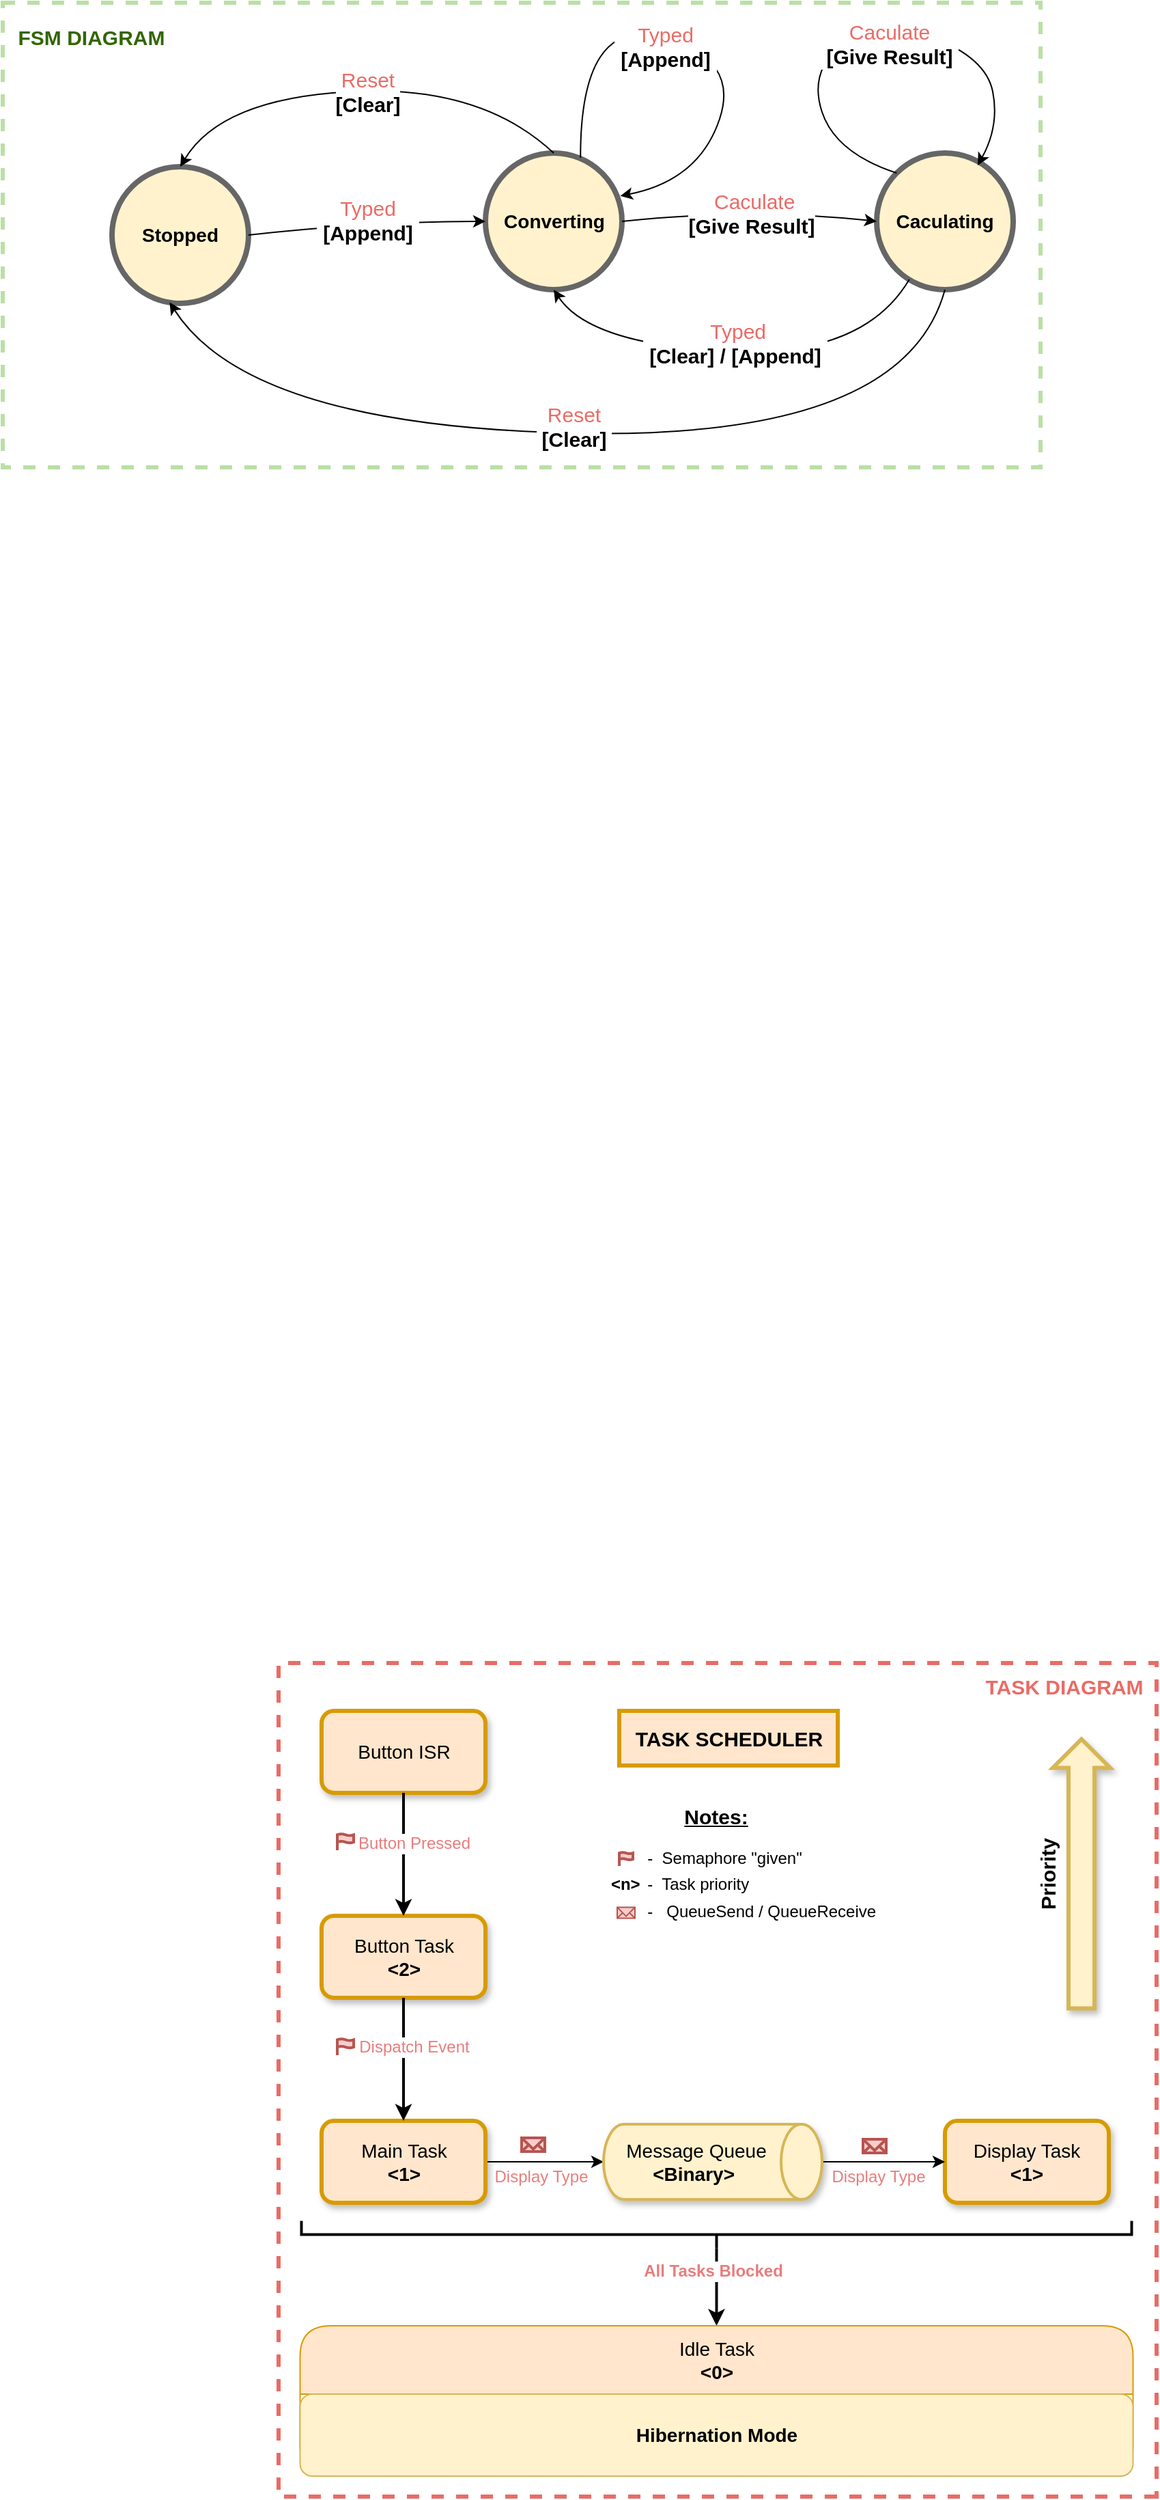 <mxfile version="24.1.0" type="github">
  <diagram name="Page-1" id="_HT3aI5wHFZwkTvz25JV">
    <mxGraphModel dx="607" dy="-431" grid="1" gridSize="10" guides="1" tooltips="1" connect="1" arrows="1" fold="1" page="1" pageScale="1" pageWidth="827" pageHeight="1169" math="0" shadow="0">
      <root>
        <mxCell id="0" />
        <mxCell id="1" parent="0" />
        <mxCell id="hWIiVIJlApyPL5oifJ6K-2" value="" style="rounded=0;whiteSpace=wrap;html=1;strokeColor=#EA6B66;align=center;verticalAlign=middle;fontFamily=Helvetica;fontSize=12;fontColor=default;fillColor=default;dashed=1;shadow=0;glass=0;perimeterSpacing=0;strokeWidth=3;direction=west;" parent="1" vertex="1">
          <mxGeometry x="1192" y="2455" width="643" height="610" as="geometry" />
        </mxCell>
        <mxCell id="hWIiVIJlApyPL5oifJ6K-1" value="a" style="rounded=0;whiteSpace=wrap;html=1;align=center;verticalAlign=middle;fontFamily=Helvetica;fontSize=12;dashed=1;shadow=0;glass=0;perimeterSpacing=0;strokeWidth=3;strokeColor=#B9E0A5;" parent="1" vertex="1">
          <mxGeometry x="990" y="1240" width="760" height="340" as="geometry" />
        </mxCell>
        <mxCell id="hWIiVIJlApyPL5oifJ6K-7" value="&lt;font style=&quot;font-size: 14px;&quot;&gt;&lt;b&gt;Caculating&lt;/b&gt;&lt;/font&gt;" style="ellipse;whiteSpace=wrap;html=1;aspect=fixed;strokeWidth=4;fillColor=#fff2cc;strokeColor=#666666;" parent="1" vertex="1">
          <mxGeometry x="1630" y="1350" width="100" height="100" as="geometry" />
        </mxCell>
        <mxCell id="hWIiVIJlApyPL5oifJ6K-8" value="&lt;font style=&quot;font-size: 14px;&quot;&gt;&lt;b&gt;Converting&lt;/b&gt;&lt;/font&gt;" style="ellipse;whiteSpace=wrap;html=1;aspect=fixed;strokeWidth=4;fillColor=#fff2cc;strokeColor=#666666;" parent="1" vertex="1">
          <mxGeometry x="1343.5" y="1350" width="100" height="100" as="geometry" />
        </mxCell>
        <mxCell id="hWIiVIJlApyPL5oifJ6K-9" value="&lt;font style=&quot;font-size: 14px;&quot;&gt;&lt;b&gt;Stopped&lt;/b&gt;&lt;/font&gt;" style="ellipse;whiteSpace=wrap;html=1;aspect=fixed;strokeWidth=4;fillColor=#fff2cc;strokeColor=#666666;" parent="1" vertex="1">
          <mxGeometry x="1070" y="1360" width="100" height="100" as="geometry" />
        </mxCell>
        <mxCell id="hWIiVIJlApyPL5oifJ6K-10" value="" style="curved=1;endArrow=classic;html=1;rounded=0;exitX=0.5;exitY=0;exitDx=0;exitDy=0;entryX=0.5;entryY=0;entryDx=0;entryDy=0;" parent="1" source="hWIiVIJlApyPL5oifJ6K-8" target="hWIiVIJlApyPL5oifJ6K-9" edge="1">
          <mxGeometry width="50" height="50" relative="1" as="geometry">
            <mxPoint x="1460" y="1390" as="sourcePoint" />
            <mxPoint x="1230" y="1200.0" as="targetPoint" />
            <Array as="points">
              <mxPoint x="1340" y="1300" />
              <mxPoint x="1150" y="1310" />
            </Array>
          </mxGeometry>
        </mxCell>
        <mxCell id="hWIiVIJlApyPL5oifJ6K-11" value="&lt;font style=&quot;font-size: 15px;&quot;&gt;&lt;font color=&quot;#ea6b66&quot;&gt;Reset&lt;/font&gt;&lt;br&gt;&lt;b&gt;[Clear]&lt;/b&gt;&lt;br&gt;&lt;/font&gt;" style="edgeLabel;html=1;align=center;verticalAlign=middle;resizable=0;points=[];" parent="hWIiVIJlApyPL5oifJ6K-10" vertex="1" connectable="0">
          <mxGeometry x="0.053" y="5" relative="1" as="geometry">
            <mxPoint x="13" y="-5" as="offset" />
          </mxGeometry>
        </mxCell>
        <mxCell id="hWIiVIJlApyPL5oifJ6K-12" value="" style="curved=1;endArrow=classic;html=1;rounded=0;exitX=1;exitY=0.5;exitDx=0;exitDy=0;entryX=0;entryY=0.5;entryDx=0;entryDy=0;" parent="1" source="hWIiVIJlApyPL5oifJ6K-8" target="hWIiVIJlApyPL5oifJ6K-7" edge="1">
          <mxGeometry width="50" height="50" relative="1" as="geometry">
            <mxPoint x="1460" y="1390" as="sourcePoint" />
            <mxPoint x="1510" y="1340" as="targetPoint" />
            <Array as="points">
              <mxPoint x="1540" y="1390" />
            </Array>
          </mxGeometry>
        </mxCell>
        <mxCell id="hWIiVIJlApyPL5oifJ6K-13" value="&lt;span style=&quot;font-size: 15px;&quot;&gt;&amp;nbsp;&lt;font color=&quot;#ea6b66&quot;&gt;Caculate&lt;/font&gt;&lt;br&gt;&lt;b&gt;[Give Result]&lt;/b&gt;&lt;br&gt;&lt;/span&gt;" style="edgeLabel;html=1;align=center;verticalAlign=middle;resizable=0;points=[];" parent="hWIiVIJlApyPL5oifJ6K-12" vertex="1" connectable="0">
          <mxGeometry x="0.008" y="2" relative="1" as="geometry">
            <mxPoint y="5" as="offset" />
          </mxGeometry>
        </mxCell>
        <mxCell id="hWIiVIJlApyPL5oifJ6K-14" value="" style="curved=1;endArrow=classic;html=1;rounded=0;exitX=1;exitY=0.5;exitDx=0;exitDy=0;entryX=0;entryY=0.5;entryDx=0;entryDy=0;" parent="1" source="hWIiVIJlApyPL5oifJ6K-9" target="hWIiVIJlApyPL5oifJ6K-8" edge="1">
          <mxGeometry width="50" height="50" relative="1" as="geometry">
            <mxPoint x="1060" y="1394.5" as="sourcePoint" />
            <mxPoint x="1195.0" y="1394.5" as="targetPoint" />
            <Array as="points">
              <mxPoint x="1260" y="1400" />
            </Array>
          </mxGeometry>
        </mxCell>
        <mxCell id="hWIiVIJlApyPL5oifJ6K-15" value="&lt;span style=&quot;font-size: 15px;&quot;&gt;&lt;font color=&quot;#ea6b66&quot;&gt;Typed&lt;/font&gt;&lt;br&gt;&lt;b&gt;&amp;nbsp;[Append]&amp;nbsp;&lt;/b&gt;&lt;br&gt;&lt;/span&gt;" style="edgeLabel;html=1;align=center;verticalAlign=middle;resizable=0;points=[];" parent="hWIiVIJlApyPL5oifJ6K-14" vertex="1" connectable="0">
          <mxGeometry x="0.008" y="2" relative="1" as="geometry">
            <mxPoint as="offset" />
          </mxGeometry>
        </mxCell>
        <mxCell id="hWIiVIJlApyPL5oifJ6K-18" value="" style="curved=1;endArrow=classic;html=1;rounded=0;exitX=0.239;exitY=0.925;exitDx=0;exitDy=0;entryX=0.5;entryY=1;entryDx=0;entryDy=0;exitPerimeter=0;" parent="1" source="hWIiVIJlApyPL5oifJ6K-7" target="hWIiVIJlApyPL5oifJ6K-8" edge="1">
          <mxGeometry width="50" height="50" relative="1" as="geometry">
            <mxPoint x="1560" y="1440" as="sourcePoint" />
            <mxPoint x="1460" y="1600" as="targetPoint" />
            <Array as="points">
              <mxPoint x="1620" y="1500" />
              <mxPoint x="1420" y="1490" />
            </Array>
          </mxGeometry>
        </mxCell>
        <mxCell id="hWIiVIJlApyPL5oifJ6K-19" value="&lt;font style=&quot;font-size: 15px;&quot;&gt;&amp;nbsp;&lt;font color=&quot;#ea6b66&quot;&gt;Typed&lt;/font&gt;&lt;br&gt;&lt;b&gt;&amp;nbsp;[Clear] / [Append]&amp;nbsp;&lt;/b&gt;&lt;br&gt;&lt;/font&gt;" style="edgeLabel;html=1;align=center;verticalAlign=middle;resizable=0;points=[];" parent="hWIiVIJlApyPL5oifJ6K-18" vertex="1" connectable="0">
          <mxGeometry x="0.053" y="5" relative="1" as="geometry">
            <mxPoint x="5" y="-11" as="offset" />
          </mxGeometry>
        </mxCell>
        <mxCell id="hWIiVIJlApyPL5oifJ6K-29" value="" style="curved=1;endArrow=classic;html=1;rounded=0;exitX=0.5;exitY=1;exitDx=0;exitDy=0;entryX=0.422;entryY=0.992;entryDx=0;entryDy=0;entryPerimeter=0;" parent="1" source="hWIiVIJlApyPL5oifJ6K-7" target="hWIiVIJlApyPL5oifJ6K-9" edge="1">
          <mxGeometry width="50" height="50" relative="1" as="geometry">
            <mxPoint x="1055" y="1410" as="sourcePoint" />
            <mxPoint x="1070" y="1435" as="targetPoint" />
            <Array as="points">
              <mxPoint x="1650" y="1560" />
              <mxPoint x="1170" y="1550" />
            </Array>
          </mxGeometry>
        </mxCell>
        <mxCell id="hWIiVIJlApyPL5oifJ6K-30" value="&lt;font style=&quot;font-size: 15px;&quot;&gt;&lt;font color=&quot;#ea6b66&quot;&gt;Reset&lt;/font&gt;&lt;br&gt;&lt;b style=&quot;border-color: var(--border-color);&quot;&gt;&amp;nbsp;[Clear]&amp;nbsp;&lt;/b&gt;&lt;br&gt;&lt;/font&gt;" style="edgeLabel;html=1;align=center;verticalAlign=middle;resizable=0;points=[];" parent="hWIiVIJlApyPL5oifJ6K-29" vertex="1" connectable="0">
          <mxGeometry x="0.053" y="5" relative="1" as="geometry">
            <mxPoint x="13" y="-10" as="offset" />
          </mxGeometry>
        </mxCell>
        <mxCell id="hWIiVIJlApyPL5oifJ6K-50" value="" style="curved=1;endArrow=classic;html=1;rounded=0;exitX=0;exitY=0;exitDx=0;exitDy=0;entryX=0.74;entryY=0.09;entryDx=0;entryDy=0;entryPerimeter=0;" parent="1" source="hWIiVIJlApyPL5oifJ6K-7" target="hWIiVIJlApyPL5oifJ6K-7" edge="1">
          <mxGeometry width="50" height="50" relative="1" as="geometry">
            <mxPoint x="1690" y="1240" as="sourcePoint" />
            <mxPoint x="1868" y="1355" as="targetPoint" />
            <Array as="points">
              <mxPoint x="1600" y="1350" />
              <mxPoint x="1580" y="1290" />
              <mxPoint x="1630" y="1250" />
              <mxPoint x="1710" y="1280" />
              <mxPoint x="1720" y="1330" />
            </Array>
          </mxGeometry>
        </mxCell>
        <mxCell id="hWIiVIJlApyPL5oifJ6K-51" value="&lt;span style=&quot;font-size: 15px;&quot;&gt;&lt;font color=&quot;#ea6b66&quot;&gt;Caculate&lt;br&gt;&lt;/font&gt;&lt;b&gt;&amp;nbsp;[Give Result]&amp;nbsp;&lt;/b&gt;&lt;br&gt;&lt;/span&gt;" style="edgeLabel;html=1;align=center;verticalAlign=middle;resizable=0;points=[];" parent="hWIiVIJlApyPL5oifJ6K-50" vertex="1" connectable="0">
          <mxGeometry x="0.008" y="2" relative="1" as="geometry">
            <mxPoint x="11" y="21" as="offset" />
          </mxGeometry>
        </mxCell>
        <mxCell id="hWIiVIJlApyPL5oifJ6K-52" value="&lt;font style=&quot;font-size: 14px;&quot;&gt;Button ISR&lt;/font&gt;" style="rounded=1;whiteSpace=wrap;html=1;fillColor=#ffe6cc;shadow=1;strokeWidth=3;strokeColor=#d79b00;" parent="1" vertex="1">
          <mxGeometry x="1223.5" y="2490" width="120" height="60" as="geometry" />
        </mxCell>
        <mxCell id="hWIiVIJlApyPL5oifJ6K-53" value="&lt;span style=&quot;font-size: 14px;&quot;&gt;&lt;font style=&quot;font-size: 14px;&quot;&gt;Button Task&lt;br&gt;&lt;b&gt;&amp;lt;2&amp;gt;&lt;/b&gt;&lt;br&gt;&lt;/font&gt;&lt;/span&gt;" style="rounded=1;whiteSpace=wrap;html=1;fillColor=#ffe6cc;strokeWidth=3;strokeColor=#d79b00;shadow=1;" parent="1" vertex="1">
          <mxGeometry x="1223.5" y="2640" width="120" height="60" as="geometry" />
        </mxCell>
        <mxCell id="nmxBZFPD8NL-hNqIEnMl-3" style="edgeStyle=orthogonalEdgeStyle;rounded=0;orthogonalLoop=1;jettySize=auto;html=1;" parent="1" source="hWIiVIJlApyPL5oifJ6K-56" target="nmxBZFPD8NL-hNqIEnMl-1" edge="1">
          <mxGeometry relative="1" as="geometry" />
        </mxCell>
        <mxCell id="hWIiVIJlApyPL5oifJ6K-56" value="&lt;span style=&quot;font-size: 14px;&quot;&gt;&lt;font style=&quot;font-size: 14px;&quot;&gt;Main Task&lt;br&gt;&lt;b&gt;&amp;lt;1&amp;gt;&lt;/b&gt;&lt;br&gt;&lt;/font&gt;&lt;/span&gt;" style="rounded=1;whiteSpace=wrap;html=1;fillColor=#ffe6cc;shadow=1;strokeColor=#d79b00;strokeWidth=3;" parent="1" vertex="1">
          <mxGeometry x="1223.5" y="2790" width="120" height="60" as="geometry" />
        </mxCell>
        <mxCell id="hWIiVIJlApyPL5oifJ6K-64" value="" style="curved=1;endArrow=classic;html=1;rounded=0;exitX=0.5;exitY=1;exitDx=0;exitDy=0;entryX=0.5;entryY=0;entryDx=0;entryDy=0;strokeWidth=2;" parent="1" source="hWIiVIJlApyPL5oifJ6K-52" target="hWIiVIJlApyPL5oifJ6K-53" edge="1">
          <mxGeometry width="50" height="50" relative="1" as="geometry">
            <mxPoint x="1229.29" y="2550" as="sourcePoint" />
            <mxPoint x="1229.33" y="2637.12" as="targetPoint" />
            <Array as="points" />
          </mxGeometry>
        </mxCell>
        <mxCell id="hWIiVIJlApyPL5oifJ6K-65" value="&lt;font style=&quot;&quot;&gt;&lt;font style=&quot;font-size: 12px;&quot;&gt;Button Pressed&lt;/font&gt;&lt;br&gt;&lt;/font&gt;" style="edgeLabel;html=1;align=center;verticalAlign=middle;resizable=0;points=[];fontColor=#e87d7d;" parent="hWIiVIJlApyPL5oifJ6K-64" vertex="1" connectable="0">
          <mxGeometry x="0.053" y="5" relative="1" as="geometry">
            <mxPoint x="2" y="-11" as="offset" />
          </mxGeometry>
        </mxCell>
        <mxCell id="hWIiVIJlApyPL5oifJ6K-68" value="&lt;span style=&quot;font-size: 14px;&quot;&gt;&lt;font style=&quot;font-size: 14px;&quot;&gt;Display Task&lt;br&gt;&lt;b&gt;&amp;lt;1&amp;gt;&lt;/b&gt;&lt;br&gt;&lt;/font&gt;&lt;/span&gt;" style="rounded=1;whiteSpace=wrap;html=1;fillColor=#ffe6cc;strokeColor=#d79b00;shadow=1;strokeWidth=3;" parent="1" vertex="1">
          <mxGeometry x="1680" y="2790" width="120" height="60" as="geometry" />
        </mxCell>
        <mxCell id="hWIiVIJlApyPL5oifJ6K-78" value="&lt;span style=&quot;font-size: 15px;&quot;&gt;&lt;b&gt;&lt;font color=&quot;#336600&quot;&gt;FSM DIAGRAM&lt;/font&gt;&lt;br&gt;&lt;/b&gt;&lt;/span&gt;" style="text;html=1;strokeColor=none;fillColor=none;align=center;verticalAlign=middle;whiteSpace=wrap;rounded=0;fontSize=12;fontFamily=Helvetica;fontColor=default;" parent="1" vertex="1">
          <mxGeometry x="1000" y="1250" width="110" height="30" as="geometry" />
        </mxCell>
        <mxCell id="hWIiVIJlApyPL5oifJ6K-79" value="&lt;font style=&quot;&quot;&gt;&lt;font size=&quot;1&quot; style=&quot;&quot;&gt;&lt;b style=&quot;font-size: 15px;&quot;&gt;Priority&lt;/b&gt;&lt;/font&gt;&lt;br&gt;&lt;/font&gt;" style="text;html=1;strokeColor=none;fillColor=none;align=center;verticalAlign=middle;whiteSpace=wrap;rounded=0;fontSize=12;fontFamily=Helvetica;fontColor=default;rotation=-90;" parent="1" vertex="1">
          <mxGeometry x="1720" y="2594.25" width="70" height="30" as="geometry" />
        </mxCell>
        <mxCell id="hWIiVIJlApyPL5oifJ6K-84" value="" style="curved=1;endArrow=classic;html=1;rounded=0;exitX=0.696;exitY=0.034;exitDx=0;exitDy=0;entryX=0.988;entryY=0.314;entryDx=0;entryDy=0;entryPerimeter=0;exitPerimeter=0;" parent="1" source="hWIiVIJlApyPL5oifJ6K-8" target="hWIiVIJlApyPL5oifJ6K-8" edge="1">
          <mxGeometry width="50" height="50" relative="1" as="geometry">
            <mxPoint x="1655" y="1375" as="sourcePoint" />
            <mxPoint x="1714" y="1369" as="targetPoint" />
            <Array as="points">
              <mxPoint x="1413" y="1250" />
              <mxPoint x="1530" y="1280" />
              <mxPoint x="1500" y="1370" />
            </Array>
          </mxGeometry>
        </mxCell>
        <mxCell id="hWIiVIJlApyPL5oifJ6K-85" value="&lt;span style=&quot;font-size: 15px;&quot;&gt;&lt;font color=&quot;#ea6b66&quot;&gt;Typed&lt;br&gt;&lt;/font&gt;&lt;b&gt;&amp;nbsp;[Append]&amp;nbsp;&lt;/b&gt;&lt;br&gt;&lt;/span&gt;" style="edgeLabel;html=1;align=center;verticalAlign=middle;resizable=0;points=[];" parent="hWIiVIJlApyPL5oifJ6K-84" vertex="1" connectable="0">
          <mxGeometry x="0.008" y="2" relative="1" as="geometry">
            <mxPoint x="-23" y="2" as="offset" />
          </mxGeometry>
        </mxCell>
        <mxCell id="hWIiVIJlApyPL5oifJ6K-86" value="" style="html=1;verticalLabelPosition=bottom;align=center;labelBackgroundColor=#ffffff;verticalAlign=top;strokeWidth=2;strokeColor=#b85450;shadow=0;dashed=0;shape=mxgraph.ios7.icons.flag;fillColor=#f8cecc;" parent="1" vertex="1">
          <mxGeometry x="1235" y="2580" width="12" height="12" as="geometry" />
        </mxCell>
        <mxCell id="hWIiVIJlApyPL5oifJ6K-87" value="" style="curved=1;endArrow=classic;html=1;rounded=0;exitX=0.5;exitY=1;exitDx=0;exitDy=0;entryX=0.5;entryY=0;entryDx=0;entryDy=0;strokeWidth=2;" parent="1" source="hWIiVIJlApyPL5oifJ6K-53" target="hWIiVIJlApyPL5oifJ6K-56" edge="1">
          <mxGeometry width="50" height="50" relative="1" as="geometry">
            <mxPoint x="1283.34" y="2700" as="sourcePoint" />
            <mxPoint x="1283.34" y="2790" as="targetPoint" />
            <Array as="points" />
          </mxGeometry>
        </mxCell>
        <mxCell id="hWIiVIJlApyPL5oifJ6K-88" value="&lt;font style=&quot;&quot;&gt;&lt;span style=&quot;font-size: 12px;&quot;&gt;Dispatch Event&lt;/span&gt;&lt;br&gt;&lt;/font&gt;" style="edgeLabel;html=1;align=center;verticalAlign=middle;resizable=0;points=[];fontColor=#e87d7d;" parent="hWIiVIJlApyPL5oifJ6K-87" vertex="1" connectable="0">
          <mxGeometry x="0.053" y="5" relative="1" as="geometry">
            <mxPoint x="2" y="-12" as="offset" />
          </mxGeometry>
        </mxCell>
        <mxCell id="hWIiVIJlApyPL5oifJ6K-90" value="" style="html=1;verticalLabelPosition=bottom;align=center;labelBackgroundColor=#ffffff;verticalAlign=top;strokeWidth=2;strokeColor=#b85450;shadow=0;dashed=0;shape=mxgraph.ios7.icons.flag;fillColor=#f8cecc;" parent="1" vertex="1">
          <mxGeometry x="1235" y="2730" width="12" height="12" as="geometry" />
        </mxCell>
        <mxCell id="hWIiVIJlApyPL5oifJ6K-95" value="&lt;font style=&quot;font-size: 15px;&quot;&gt;&lt;br&gt;&lt;/font&gt;" style="edgeLabel;html=1;align=center;verticalAlign=middle;resizable=0;points=[];fontColor=#e87d7d;" parent="1" vertex="1" connectable="0">
          <mxGeometry x="1551.5" y="2569.252" as="geometry" />
        </mxCell>
        <mxCell id="hWIiVIJlApyPL5oifJ6K-96" value="&lt;p style=&quot;line-height: 140%;&quot;&gt;&lt;font style=&quot;font-size: 12px;&quot;&gt;&lt;b style=&quot;font-size: 15px;&quot;&gt;&lt;u&gt;Notes:&lt;/u&gt;&lt;/b&gt;&lt;br&gt;&lt;/font&gt;&lt;/p&gt;&lt;blockquote style=&quot;margin: 0 0 0 40px; border: none; padding: 0px;&quot;&gt;&lt;/blockquote&gt;&lt;blockquote style=&quot;margin: 0px 0px 0px 40px; border: none; padding: 0px; line-height: 170%;&quot;&gt;&lt;div style=&quot;text-align: left; line-height: 170%;&quot;&gt;&lt;span style=&quot;font-size: 12px;&quot;&gt;&lt;span style=&quot;white-space: pre;&quot;&gt;&#x9;&lt;/span&gt;-&amp;nbsp; Semaphore &quot;given&quot;&lt;/span&gt;&lt;/div&gt;&lt;b style=&quot;font-size: 12px;&quot;&gt;&lt;div style=&quot;text-align: left; line-height: 170%;&quot;&gt;&lt;b&gt;&amp;lt;n&amp;gt;&lt;/b&gt;&lt;span style=&quot;font-weight: normal;&quot;&gt;&amp;nbsp;&lt;span style=&quot;white-space: pre;&quot;&gt;&#x9;&lt;/span&gt;-&amp;nbsp; Task priority&lt;/span&gt;&lt;/div&gt;&lt;/b&gt;&lt;div style=&quot;text-align: left; line-height: 170%;&quot;&gt;&lt;font style=&quot;font-size: 12px;&quot;&gt;&lt;span style=&quot;&quot;&gt;&lt;span style=&quot;white-space: pre;&quot;&gt;&#x9;&lt;/span&gt;-&amp;nbsp; &amp;nbsp;QueueSend / QueueReceive&lt;/span&gt;&lt;/font&gt;&lt;/div&gt;&lt;/blockquote&gt;&lt;blockquote style=&quot;margin: 0 0 0 40px; border: none; padding: 0px;&quot;&gt;&lt;/blockquote&gt;&lt;font style=&quot;font-size: 12px;&quot;&gt;&lt;br&gt;&lt;/font&gt;&lt;p&gt;&lt;/p&gt;" style="edgeLabel;html=1;align=center;verticalAlign=middle;resizable=0;points=[];" parent="1" vertex="1" connectable="0">
          <mxGeometry x="1511.5" y="2609.25" as="geometry" />
        </mxCell>
        <mxCell id="hWIiVIJlApyPL5oifJ6K-97" value="" style="html=1;verticalLabelPosition=bottom;align=center;labelBackgroundColor=#ffffff;verticalAlign=top;strokeWidth=2;strokeColor=#b85450;shadow=0;dashed=0;shape=mxgraph.ios7.icons.flag;fillColor=#f8cecc;" parent="1" vertex="1">
          <mxGeometry x="1441.5" y="2593.5" width="10" height="10" as="geometry" />
        </mxCell>
        <mxCell id="nmxBZFPD8NL-hNqIEnMl-5" style="edgeStyle=orthogonalEdgeStyle;rounded=0;orthogonalLoop=1;jettySize=auto;html=1;entryX=0;entryY=0.5;entryDx=0;entryDy=0;" parent="1" source="nmxBZFPD8NL-hNqIEnMl-1" target="hWIiVIJlApyPL5oifJ6K-68" edge="1">
          <mxGeometry relative="1" as="geometry" />
        </mxCell>
        <mxCell id="nmxBZFPD8NL-hNqIEnMl-1" value="&lt;div style=&quot;font-size: 14px;&quot;&gt;&lt;font style=&quot;font-size: 14px; font-weight: normal;&quot;&gt;Message Queue&lt;/font&gt;&lt;/div&gt;&lt;div style=&quot;font-size: 14px;&quot;&gt;&lt;font style=&quot;font-size: 14px;&quot;&gt;&amp;lt;Binary&amp;gt;&amp;nbsp;&lt;/font&gt;&lt;/div&gt;" style="shape=cylinder3;whiteSpace=wrap;html=1;boundedLbl=1;backgroundOutline=1;size=15;rotation=0;align=center;flipV=1;flipH=1;direction=north;fillColor=#fff2cc;strokeColor=#d6b656;fontStyle=1;strokeWidth=2;shadow=1;" parent="1" vertex="1">
          <mxGeometry x="1430" y="2792.5" width="160" height="55" as="geometry" />
        </mxCell>
        <mxCell id="PCpKRVecxqeLrH6iU0aN-6" style="edgeStyle=orthogonalEdgeStyle;rounded=0;orthogonalLoop=1;jettySize=auto;html=1;entryX=0.5;entryY=0;entryDx=0;entryDy=0;strokeWidth=2;" edge="1" parent="1" source="nmxBZFPD8NL-hNqIEnMl-14" target="PCpKRVecxqeLrH6iU0aN-1">
          <mxGeometry relative="1" as="geometry" />
        </mxCell>
        <mxCell id="nmxBZFPD8NL-hNqIEnMl-14" value="" style="strokeWidth=2;html=1;shape=mxgraph.flowchart.annotation_2;align=left;labelPosition=right;pointerEvents=1;rotation=-90;" parent="1" vertex="1">
          <mxGeometry x="1502.75" y="2569.25" width="20" height="608" as="geometry" />
        </mxCell>
        <mxCell id="nmxBZFPD8NL-hNqIEnMl-29" value="" style="html=1;verticalLabelPosition=bottom;align=center;labelBackgroundColor=#ffffff;verticalAlign=top;strokeWidth=2;strokeColor=#b85450;shadow=0;dashed=0;shape=mxgraph.ios7.icons.mail;fillColor=#f8cecc;" parent="1" vertex="1">
          <mxGeometry x="1370" y="2802.5" width="17" height="10" as="geometry" />
        </mxCell>
        <mxCell id="nmxBZFPD8NL-hNqIEnMl-30" value="" style="html=1;verticalLabelPosition=bottom;align=center;labelBackgroundColor=#ffffff;verticalAlign=top;strokeWidth=2;strokeColor=#b85450;shadow=0;dashed=0;shape=mxgraph.ios7.icons.mail;fillColor=#f8cecc;" parent="1" vertex="1">
          <mxGeometry x="1620" y="2803.5" width="17" height="10" as="geometry" />
        </mxCell>
        <mxCell id="nmxBZFPD8NL-hNqIEnMl-35" value="" style="shape=flexArrow;endArrow=classic;html=1;rounded=0;fontFamily=Helvetica;fontSize=12;fontColor=default;shadow=1;strokeColor=#d6b656;fillColor=#fff2cc;strokeWidth=3;width=17;entryX=0.082;entryY=0.869;entryDx=0;entryDy=0;entryPerimeter=0;" parent="1" edge="1">
          <mxGeometry width="50" height="50" relative="1" as="geometry">
            <mxPoint x="1780" y="2709.25" as="sourcePoint" />
            <mxPoint x="1780" y="2509.25" as="targetPoint" />
          </mxGeometry>
        </mxCell>
        <mxCell id="nmxBZFPD8NL-hNqIEnMl-37" value="" style="html=1;verticalLabelPosition=bottom;align=center;labelBackgroundColor=#ffffff;verticalAlign=top;strokeWidth=1;strokeColor=#b85450;shadow=0;dashed=0;shape=mxgraph.ios7.icons.mail;fillColor=#f8cecc;" parent="1" vertex="1">
          <mxGeometry x="1440" y="2633.75" width="13" height="8" as="geometry" />
        </mxCell>
        <mxCell id="PCpKRVecxqeLrH6iU0aN-1" value="&lt;font style=&quot;font-size: 14px; font-weight: normal;&quot;&gt;Idle Task&lt;/font&gt;&lt;div&gt;&lt;font style=&quot;font-size: 14px;&quot;&gt;&amp;lt;0&amp;gt;&lt;/font&gt;&lt;/div&gt;" style="swimlane;fontStyle=1;align=center;verticalAlign=middle;childLayout=stackLayout;horizontal=1;startSize=50;horizontalStack=0;resizeParent=1;resizeParentMax=0;resizeLast=0;collapsible=0;marginBottom=0;html=1;whiteSpace=wrap;rounded=1;fillColor=#ffe6cc;strokeColor=#d79b00;" vertex="1" parent="1">
          <mxGeometry x="1207.75" y="2940" width="610" height="110" as="geometry" />
        </mxCell>
        <mxCell id="PCpKRVecxqeLrH6iU0aN-2" value="&lt;font style=&quot;font-size: 14px;&quot;&gt;&lt;b&gt;Hibernation Mode&lt;/b&gt;&lt;/font&gt;" style="text;html=1;strokeColor=#d6b656;fillColor=#fff2cc;align=center;verticalAlign=middle;spacingLeft=4;spacingRight=4;overflow=hidden;rotatable=0;points=[[0,0.5],[1,0.5]];portConstraint=eastwest;whiteSpace=wrap;rounded=1;" vertex="1" parent="PCpKRVecxqeLrH6iU0aN-1">
          <mxGeometry y="50" width="610" height="60" as="geometry" />
        </mxCell>
        <mxCell id="PCpKRVecxqeLrH6iU0aN-4" value="&lt;font style=&quot;&quot;&gt;&lt;span style=&quot;font-size: 12px;&quot;&gt;Display Type&lt;/span&gt;&lt;br&gt;&lt;/font&gt;" style="edgeLabel;html=1;align=center;verticalAlign=middle;resizable=0;points=[];fontColor=#e87d7d;" vertex="1" connectable="0" parent="1">
          <mxGeometry x="1384" y="2831" as="geometry" />
        </mxCell>
        <mxCell id="PCpKRVecxqeLrH6iU0aN-5" value="&lt;font style=&quot;&quot;&gt;&lt;span style=&quot;font-size: 12px;&quot;&gt;Display Type&lt;/span&gt;&lt;br&gt;&lt;/font&gt;" style="edgeLabel;html=1;align=center;verticalAlign=middle;resizable=0;points=[];fontColor=#e87d7d;" vertex="1" connectable="0" parent="1">
          <mxGeometry x="1633" y="2862" as="geometry">
            <mxPoint x="-2" y="-31" as="offset" />
          </mxGeometry>
        </mxCell>
        <mxCell id="PCpKRVecxqeLrH6iU0aN-7" value="&lt;font style=&quot;&quot;&gt;&lt;span style=&quot;font-size: 12px;&quot;&gt;&lt;b&gt;All Tasks Blocked&lt;/b&gt;&lt;/span&gt;&lt;br&gt;&lt;/font&gt;" style="edgeLabel;html=1;align=center;verticalAlign=middle;resizable=0;points=[];fontColor=#e87d7d;" vertex="1" connectable="0" parent="1">
          <mxGeometry x="1510" y="2900" as="geometry" />
        </mxCell>
        <mxCell id="PCpKRVecxqeLrH6iU0aN-8" value="&lt;span style=&quot;font-size: 15px;&quot;&gt;&lt;b&gt;&lt;font color=&quot;#ea6b66&quot;&gt;TASK DIAGRAM&lt;/font&gt;&lt;br&gt;&lt;/b&gt;&lt;/span&gt;" style="text;html=1;strokeColor=none;fillColor=none;align=center;verticalAlign=middle;whiteSpace=wrap;rounded=0;fontSize=12;fontFamily=Helvetica;fontColor=default;" vertex="1" parent="1">
          <mxGeometry x="1705" y="2457" width="124.75" height="30" as="geometry" />
        </mxCell>
        <mxCell id="hWIiVIJlApyPL5oifJ6K-77" value="&lt;span style=&quot;font-size: 15px;&quot;&gt;&lt;b&gt;TASK SCHEDULER&lt;br&gt;&lt;/b&gt;&lt;/span&gt;" style="text;html=1;strokeColor=#d79b00;fillColor=#ffe6cc;align=center;verticalAlign=middle;whiteSpace=wrap;rounded=0;fontSize=12;fontFamily=Helvetica;strokeWidth=3;" parent="1" vertex="1">
          <mxGeometry x="1441.5" y="2490" width="160" height="40" as="geometry" />
        </mxCell>
      </root>
    </mxGraphModel>
  </diagram>
</mxfile>
